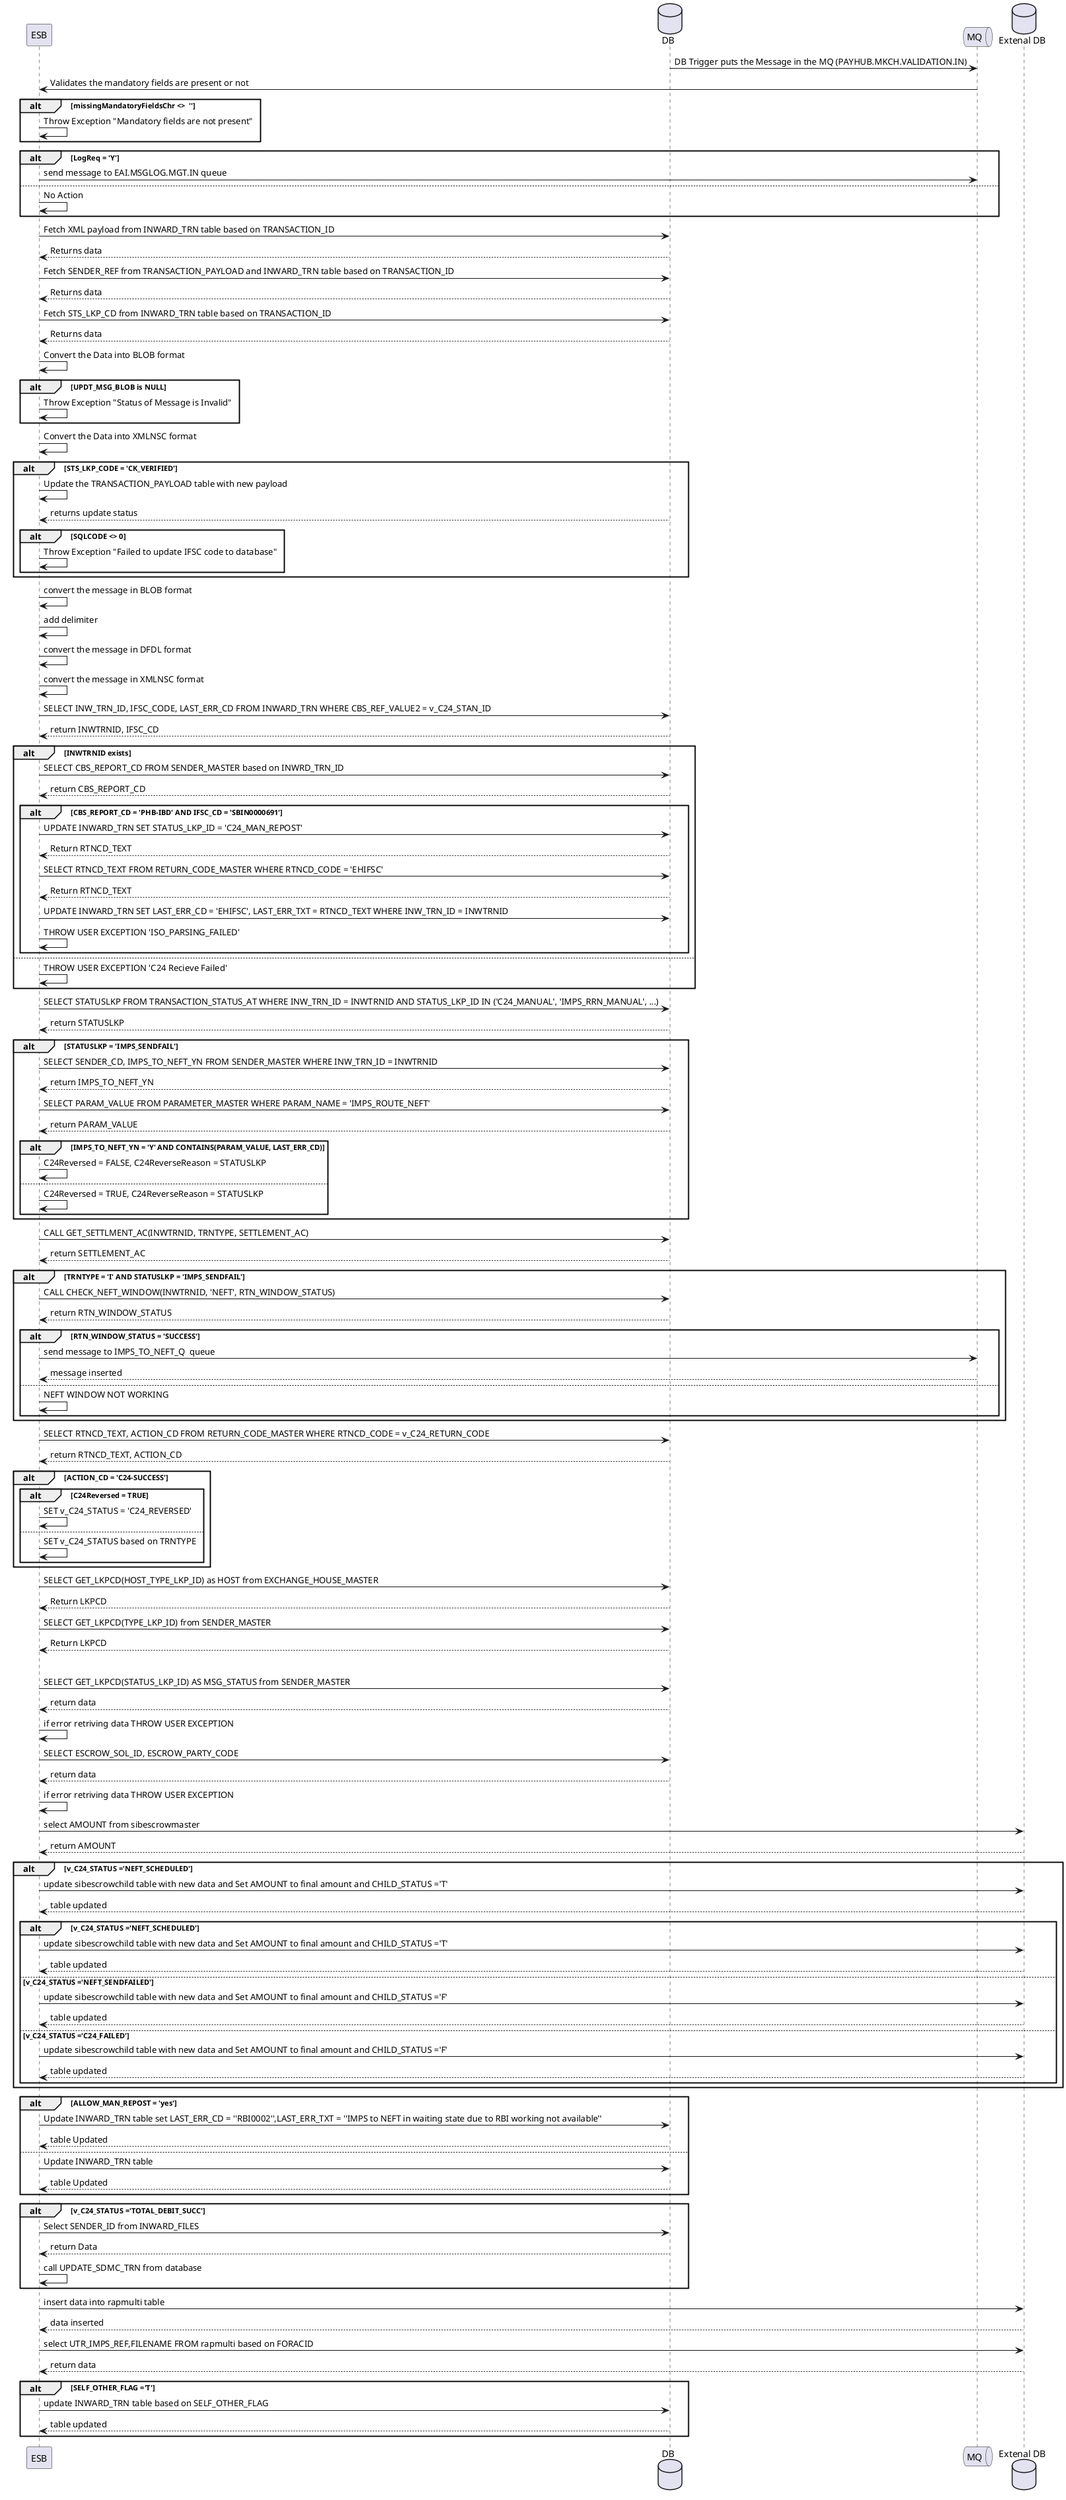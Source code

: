 @startuml

participant ESB
Database "DB" as DB
Queue "MQ" as MQ
Database "Extenal DB" as FN

DB -> MQ : DB Trigger puts the Message in the MQ (PAYHUB.MKCH.VALIDATION.IN)
MQ -> ESB : Validates the mandatory fields are present or not

alt missingMandatoryFieldsChr <>  ''
    ESB -> ESB : Throw Exception "Mandatory fields are not present"
end


alt LogReq = 'Y'
    ESB -> MQ: send message to EAI.MSGLOG.MGT.IN queue
else
    ESB -> ESB: No Action
end

ESB -> DB : Fetch XML payload from INWARD_TRN table based on TRANSACTION_ID
DB --> ESB : Returns data

ESB -> DB : Fetch SENDER_REF from TRANSACTION_PAYLOAD and INWARD_TRN table based on TRANSACTION_ID
DB --> ESB : Returns data

ESB -> DB : Fetch STS_LKP_CD from INWARD_TRN table based on TRANSACTION_ID
DB --> ESB : Returns data

ESB -> ESB : Convert the Data into BLOB format

alt UPDT_MSG_BLOB is NULL
    ESB -> ESB : Throw Exception "Status of Message is Invalid"
end

ESB -> ESB : Convert the Data into XMLNSC format

alt STS_LKP_CODE = 'CK_VERIFIED'
    ESB -> ESB : Update the TRANSACTION_PAYLOAD table with new payload
    DB --> ESB : returns update status
    alt SQLCODE <> 0 
        ESB -> ESB : Throw Exception "Failed to update IFSC code to database"
    end
end
'end c24 mq input subflow

' c24 recieve subflow

ESB -> ESB : convert the message in BLOB format
ESB -> ESB : add delimiter  
ESB -> ESB : convert the message in DFDL format
ESB -> ESB : convert the message in XMLNSC format


ESB -> DB: SELECT INW_TRN_ID, IFSC_CODE, LAST_ERR_CD FROM INWARD_TRN WHERE CBS_REF_VALUE2 = v_C24_STAN_ID
DB --> ESB: return INWTRNID, IFSC_CD

alt INWTRNID exists
    ESB -> DB: SELECT CBS_REPORT_CD FROM SENDER_MASTER based on INWRD_TRN_ID
    DB --> ESB: return CBS_REPORT_CD

    alt CBS_REPORT_CD = 'PHB-IBD' AND IFSC_CD = 'SBIN0000691'
        ESB -> DB: UPDATE INWARD_TRN SET STATUS_LKP_ID = 'C24_MAN_REPOST'
        DB --> ESB: Return RTNCD_TEXT
        ESB -> DB: SELECT RTNCD_TEXT FROM RETURN_CODE_MASTER WHERE RTNCD_CODE = 'EHIFSC'
        DB --> ESB: Return RTNCD_TEXT

        ESB -> DB: UPDATE INWARD_TRN SET LAST_ERR_CD = 'EHIFSC', LAST_ERR_TXT = RTNCD_TEXT WHERE INW_TRN_ID = INWTRNID
        ESB -> ESB: THROW USER EXCEPTION 'ISO_PARSING_FAILED'
    end
else
    ESB -> ESB: THROW USER EXCEPTION 'C24 Recieve Failed'
end

ESB -> DB: SELECT STATUSLKP FROM TRANSACTION_STATUS_AT WHERE INW_TRN_ID = INWTRNID AND STATUS_LKP_ID IN ('C24_MANUAL', 'IMPS_RRN_MANUAL', ...)
DB --> ESB: return STATUSLKP

alt STATUSLKP = 'IMPS_SENDFAIL'
    ESB -> DB: SELECT SENDER_CD, IMPS_TO_NEFT_YN FROM SENDER_MASTER WHERE INW_TRN_ID = INWTRNID
    DB --> ESB: return IMPS_TO_NEFT_YN

    ESB -> DB: SELECT PARAM_VALUE FROM PARAMETER_MASTER WHERE PARAM_NAME = 'IMPS_ROUTE_NEFT'
    DB --> ESB: return PARAM_VALUE

    alt IMPS_TO_NEFT_YN = 'Y' AND CONTAINS(PARAM_VALUE, LAST_ERR_CD)
        ESB -> ESB: C24Reversed = FALSE, C24ReverseReason = STATUSLKP
    else
        ESB -> ESB: C24Reversed = TRUE, C24ReverseReason = STATUSLKP
    end
end

ESB -> DB: CALL GET_SETTLMENT_AC(INWTRNID, TRNTYPE, SETTLEMENT_AC)
DB --> ESB: return SETTLEMENT_AC

alt TRNTYPE = 'I' AND STATUSLKP = 'IMPS_SENDFAIL'
    ESB -> DB: CALL CHECK_NEFT_WINDOW(INWTRNID, 'NEFT', RTN_WINDOW_STATUS)
    DB --> ESB: return RTN_WINDOW_STATUS

    alt RTN_WINDOW_STATUS = 'SUCCESS'
        ESB -> MQ: send message to IMPS_TO_NEFT_Q  queue
        MQ --> ESB: message inserted
    else
        ESB -> ESB: NEFT WINDOW NOT WORKING
    end
end

ESB -> DB: SELECT RTNCD_TEXT, ACTION_CD FROM RETURN_CODE_MASTER WHERE RTNCD_CODE = v_C24_RETURN_CODE
DB --> ESB: return RTNCD_TEXT, ACTION_CD

alt ACTION_CD = 'C24-SUCCESS'
    alt C24Reversed = TRUE
        ESB -> ESB: SET v_C24_STATUS = 'C24_REVERSED'
    else
        ESB -> ESB: SET v_C24_STATUS based on TRNTYPE
    end
end

ESB -> DB: SELECT GET_LKPCD(HOST_TYPE_LKP_ID) as HOST from EXCHANGE_HOUSE_MASTER
DB --> ESB: Return LKPCD

ESB -> DB: SELECT GET_LKPCD(TYPE_LKP_ID) from SENDER_MASTER
DB --> ESB: Return LKPCD


alt MSG_TYPE_S
    ESB -> DB: SELECT GET_LKPCD(STATUS_LKP_ID) AS MSG_STATUS from SENDER_MASTER
    DB --> ESB: return data
    ESB -> ESB: if error retriving data THROW USER EXCEPTION
    
    ESB -> DB: SELECT ESCROW_SOL_ID, ESCROW_PARTY_CODE 
    DB --> ESB: return data
    ESB -> ESB: if error retriving data THROW USER EXCEPTION
    
    ESB -> FN : select AMOUNT from sibescrowmaster
    FN --> ESB : return AMOUNT

    alt v_C24_STATUS ='NEFT_SCHEDULED'
        ESB -> FN : update sibescrowchild table with new data and Set AMOUNT to final amount and CHILD_STATUS ='T'
        FN --> ESB : table updated 
    alt v_C24_STATUS ='NEFT_SCHEDULED'
        ESB -> FN : update sibescrowchild table with new data and Set AMOUNT to final amount and CHILD_STATUS ='T'
        FN --> ESB : table updated 
    else v_C24_STATUS ='NEFT_SENDFAILED'
        ESB -> FN : update sibescrowchild table with new data and Set AMOUNT to final amount and CHILD_STATUS ='F'
        FN --> ESB : table updated  
    else v_C24_STATUS ='C24_FAILED'
        ESB -> FN : update sibescrowchild table with new data and Set AMOUNT to final amount and CHILD_STATUS ='F'
        FN --> ESB : table updated 
    end
end

alt ALLOW_MAN_REPOST = 'yes'
    ESB -> DB : Update INWARD_TRN table set LAST_ERR_CD = ''RBI0002'',LAST_ERR_TXT = ''IMPS to NEFT in waiting state due to RBI working not available''
    DB --> ESB : table Updated
else 
    ESB -> DB : Update INWARD_TRN table 
    DB --> ESB : table Updated
end

alt v_C24_STATUS ='TOTAL_DEBIT_SUCC'
    ESB -> DB : Select SENDER_ID from INWARD_FILES
    DB --> ESB : return Data
    ESB -> ESB : call UPDATE_SDMC_TRN from database
end

ESB -> FN : insert data into rapmulti table
FN --> ESB : data inserted 

ESB -> FN : select UTR_IMPS_REF,FILENAME FROM rapmulti based on FORACID
FN --> ESB : return data 



alt SELF_OTHER_FLAG ='T'
    ESB -> DB : update INWARD_TRN table based on SELF_OTHER_FLAG
    DB --> ESB : table updated
end
@enduml